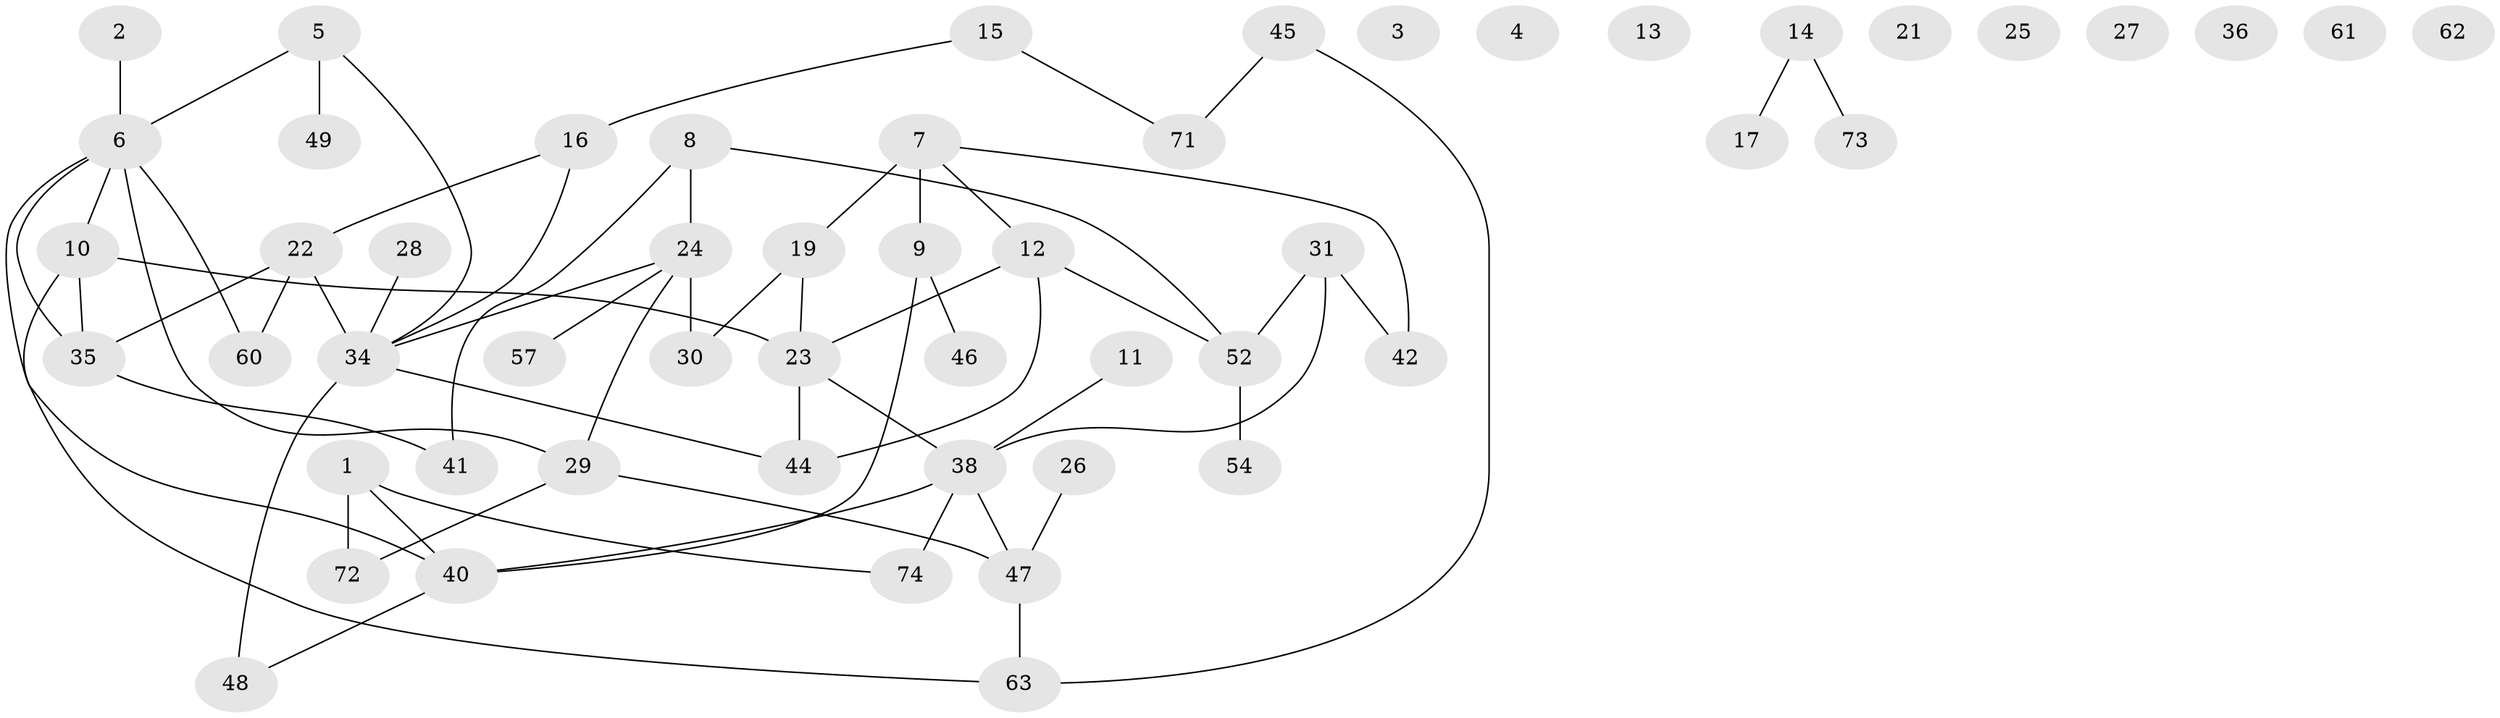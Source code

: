 // Generated by graph-tools (version 1.1) at 2025/23/03/03/25 07:23:28]
// undirected, 53 vertices, 63 edges
graph export_dot {
graph [start="1"]
  node [color=gray90,style=filled];
  1;
  2;
  3;
  4;
  5;
  6 [super="+51"];
  7 [super="+37"];
  8 [super="+76"];
  9;
  10 [super="+20"];
  11;
  12 [super="+18"];
  13;
  14 [super="+64"];
  15;
  16 [super="+33"];
  17 [super="+69"];
  19 [super="+53"];
  21;
  22 [super="+39"];
  23 [super="+59"];
  24 [super="+32"];
  25;
  26 [super="+66"];
  27;
  28 [super="+65"];
  29 [super="+50"];
  30 [super="+43"];
  31;
  34 [super="+68"];
  35 [super="+70"];
  36 [super="+55"];
  38 [super="+67"];
  40 [super="+58"];
  41;
  42;
  44;
  45;
  46;
  47 [super="+75"];
  48 [super="+56"];
  49;
  52;
  54;
  57;
  60;
  61;
  62;
  63;
  71;
  72;
  73;
  74;
  1 -- 40;
  1 -- 72;
  1 -- 74;
  2 -- 6;
  5 -- 34;
  5 -- 49;
  5 -- 6;
  6 -- 35;
  6 -- 60;
  6 -- 10;
  6 -- 40;
  6 -- 29;
  7 -- 19 [weight=2];
  7 -- 9;
  7 -- 42;
  7 -- 12;
  8 -- 41;
  8 -- 24;
  8 -- 52;
  9 -- 40;
  9 -- 46;
  10 -- 63;
  10 -- 35;
  10 -- 23;
  11 -- 38;
  12 -- 23;
  12 -- 44;
  12 -- 52;
  14 -- 73;
  14 -- 17;
  15 -- 71;
  15 -- 16;
  16 -- 34;
  16 -- 22;
  19 -- 23;
  19 -- 30;
  22 -- 60;
  22 -- 35;
  22 -- 34;
  23 -- 38;
  23 -- 44;
  24 -- 29;
  24 -- 30 [weight=2];
  24 -- 57;
  24 -- 34;
  26 -- 47;
  28 -- 34;
  29 -- 72;
  29 -- 47;
  31 -- 42;
  31 -- 52;
  31 -- 38;
  34 -- 48;
  34 -- 44;
  35 -- 41;
  38 -- 74 [weight=2];
  38 -- 40;
  38 -- 47;
  40 -- 48;
  45 -- 63;
  45 -- 71;
  47 -- 63;
  52 -- 54;
}
